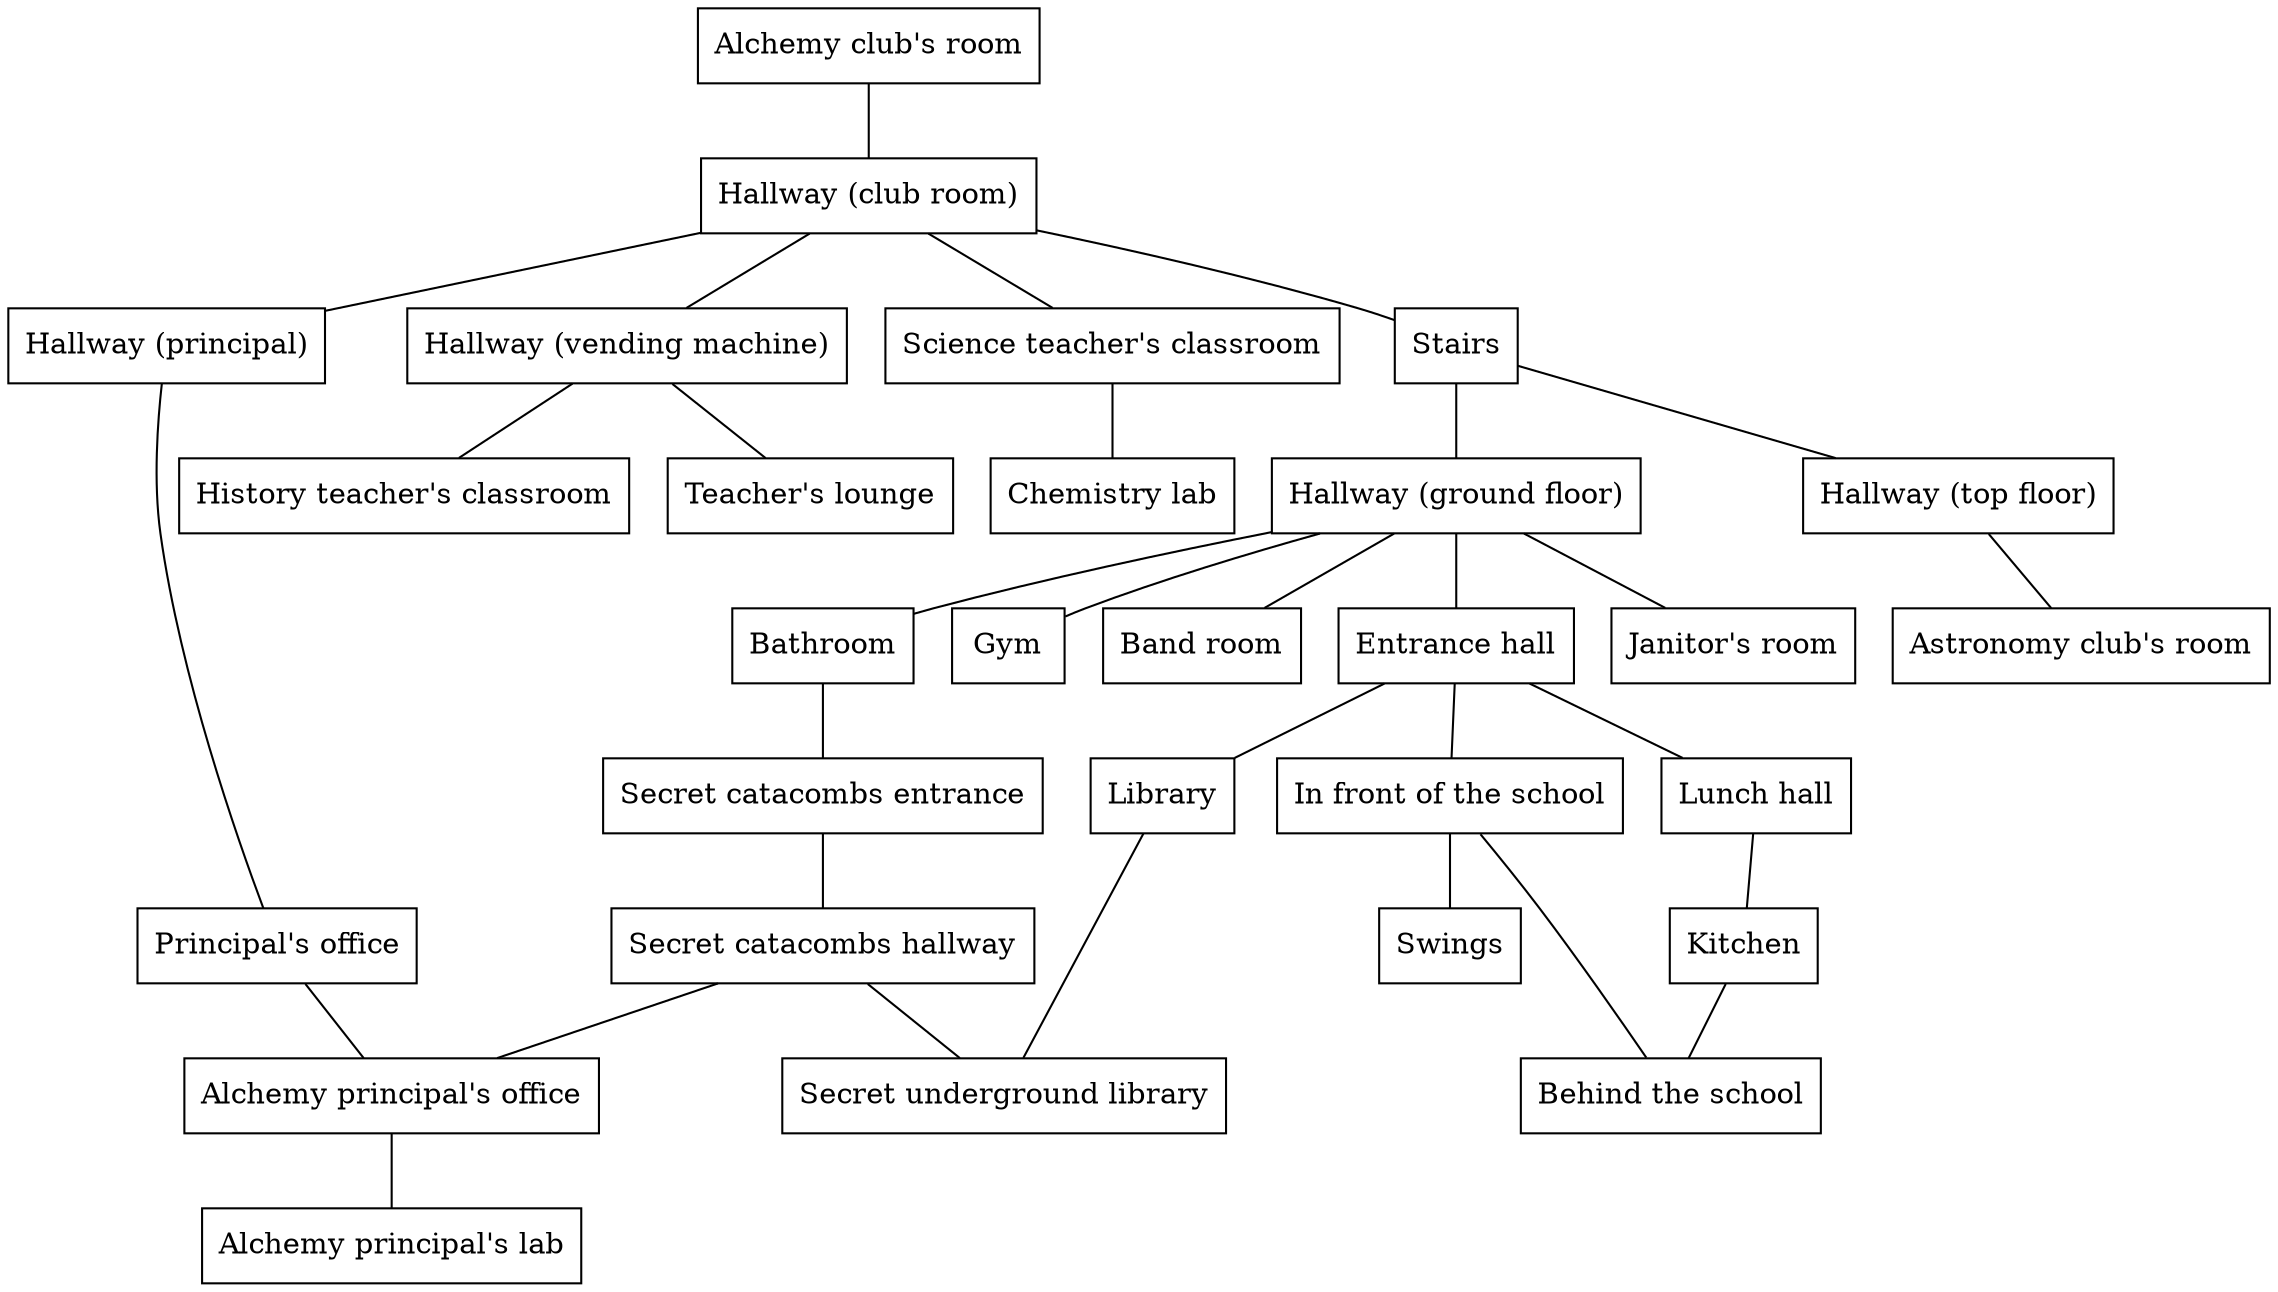 graph rooms {
    node [shape="box"];

    "Alchemy club's room";
    "Hallway (club room)";
    "Hallway (principal)";
    "Hallway (vending machine)";
    "Principal's office";
    "Science teacher's classroom";
    "History teacher's classroom";
    "Chemistry lab";
    "Stairs";
    "Hallway (ground floor)";
    "Lunch hall";
    "Kitchen";
    "Bathroom";
    "Teacher's lounge";
    "Janitor's room";
    "Behind the school";
    "In front of the school";
    "Entrance hall";
    "Swings";
    "Library";
    "Secret underground library";
    "Secret catacombs entrance";
    "Secret catacombs hallway";
    "Alchemy principal's office";
    "Gym";
    "Band room";
    "Alchemy principal's lab";
    "Hallway (top floor)";
    "Astronomy club's room";

    "Alchemy club's room" -- "Hallway (club room)";

    "Hallway (club room)" -- "Hallway (principal)";
    "Hallway (club room)" -- "Hallway (vending machine)";
    "Hallway (club room)" -- "Science teacher's classroom";
    "Hallway (club room)" -- "Stairs";

    "Hallway (vending machine)" -- "Teacher's lounge";
    "Hallway (vending machine)" -- "History teacher's classroom";

    "Science teacher's classroom" -- "Chemistry lab";

    "Hallway (principal)" -- "Principal's office";

    "Principal's office" -- "Alchemy principal's office";

    "Stairs" -- "Hallway (ground floor)";
    "Stairs" -- "Hallway (top floor)";

    "Hallway (ground floor)" -- "Bathroom";
    "Hallway (ground floor)" -- "Entrance hall";
    "Hallway (ground floor)" -- "Janitor's room";
    "Hallway (ground floor)" -- "Gym";
    "Hallway (ground floor)" -- "Band room";

    "Bathroom" -- "Secret catacombs entrance";

    "Entrance hall" -- "Lunch hall";
    "Entrance hall" -- "In front of the school";
    "Entrance hall" -- "Library";

    "Lunch hall" -- "Kitchen";

    "Kitchen" -- "Behind the school";

    "In front of the school" -- "Swings";
    "In front of the school" -- "Behind the school";

    "Library" -- "Secret underground library";

    "Hallway (top floor)" -- "Astronomy club's room";

    "Secret catacombs entrance" -- "Secret catacombs hallway";

    "Secret catacombs hallway" -- "Secret underground library";
    "Secret catacombs hallway" -- "Alchemy principal's office";

    "Alchemy principal's office" -- "Alchemy principal's lab";
}
